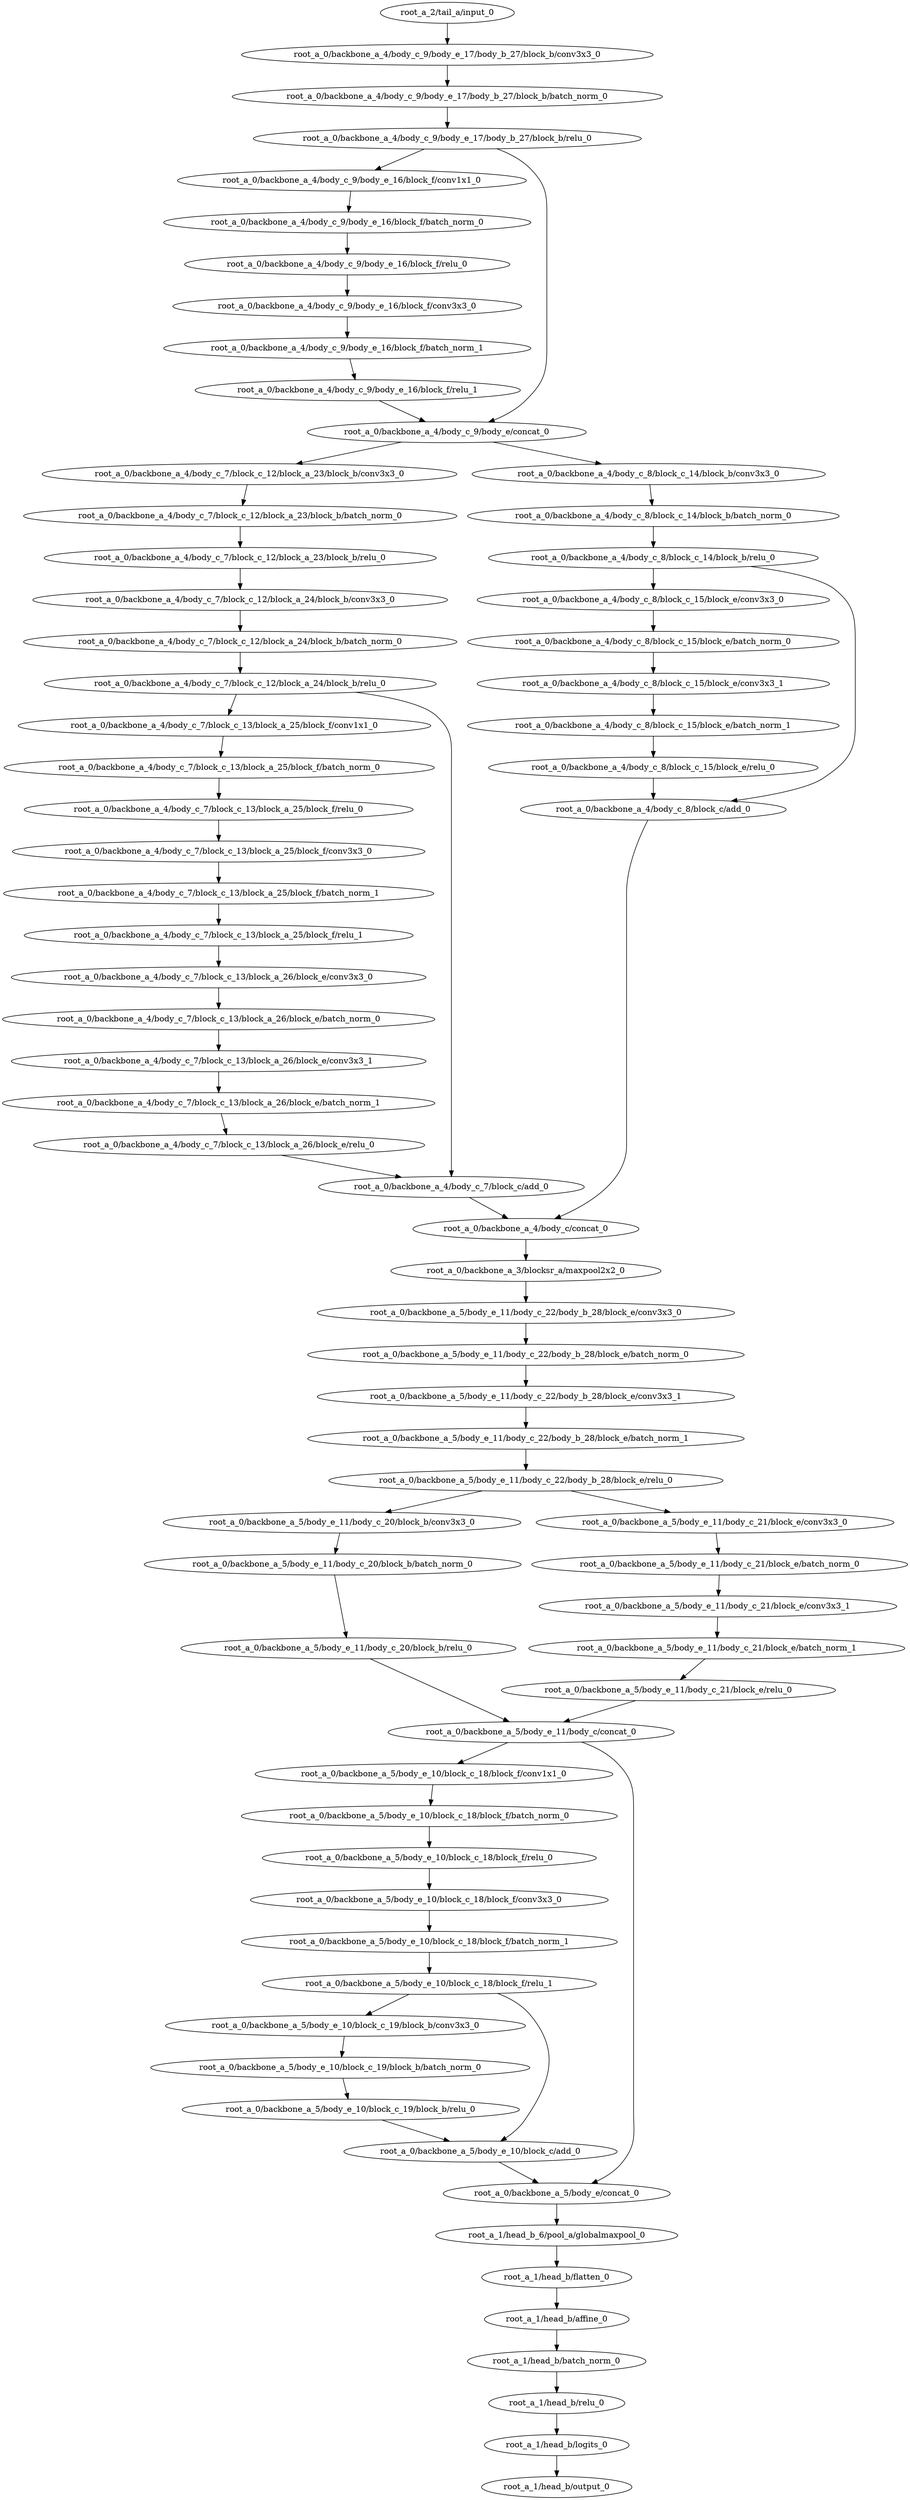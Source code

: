 digraph root_a {
	"root_a_2/tail_a/input_0"
	"root_a_0/backbone_a_4/body_c_9/body_e_17/body_b_27/block_b/conv3x3_0"
	"root_a_0/backbone_a_4/body_c_9/body_e_17/body_b_27/block_b/batch_norm_0"
	"root_a_0/backbone_a_4/body_c_9/body_e_17/body_b_27/block_b/relu_0"
	"root_a_0/backbone_a_4/body_c_9/body_e_16/block_f/conv1x1_0"
	"root_a_0/backbone_a_4/body_c_9/body_e_16/block_f/batch_norm_0"
	"root_a_0/backbone_a_4/body_c_9/body_e_16/block_f/relu_0"
	"root_a_0/backbone_a_4/body_c_9/body_e_16/block_f/conv3x3_0"
	"root_a_0/backbone_a_4/body_c_9/body_e_16/block_f/batch_norm_1"
	"root_a_0/backbone_a_4/body_c_9/body_e_16/block_f/relu_1"
	"root_a_0/backbone_a_4/body_c_9/body_e/concat_0"
	"root_a_0/backbone_a_4/body_c_7/block_c_12/block_a_23/block_b/conv3x3_0"
	"root_a_0/backbone_a_4/body_c_7/block_c_12/block_a_23/block_b/batch_norm_0"
	"root_a_0/backbone_a_4/body_c_7/block_c_12/block_a_23/block_b/relu_0"
	"root_a_0/backbone_a_4/body_c_7/block_c_12/block_a_24/block_b/conv3x3_0"
	"root_a_0/backbone_a_4/body_c_7/block_c_12/block_a_24/block_b/batch_norm_0"
	"root_a_0/backbone_a_4/body_c_7/block_c_12/block_a_24/block_b/relu_0"
	"root_a_0/backbone_a_4/body_c_7/block_c_13/block_a_25/block_f/conv1x1_0"
	"root_a_0/backbone_a_4/body_c_7/block_c_13/block_a_25/block_f/batch_norm_0"
	"root_a_0/backbone_a_4/body_c_7/block_c_13/block_a_25/block_f/relu_0"
	"root_a_0/backbone_a_4/body_c_7/block_c_13/block_a_25/block_f/conv3x3_0"
	"root_a_0/backbone_a_4/body_c_7/block_c_13/block_a_25/block_f/batch_norm_1"
	"root_a_0/backbone_a_4/body_c_7/block_c_13/block_a_25/block_f/relu_1"
	"root_a_0/backbone_a_4/body_c_7/block_c_13/block_a_26/block_e/conv3x3_0"
	"root_a_0/backbone_a_4/body_c_7/block_c_13/block_a_26/block_e/batch_norm_0"
	"root_a_0/backbone_a_4/body_c_7/block_c_13/block_a_26/block_e/conv3x3_1"
	"root_a_0/backbone_a_4/body_c_7/block_c_13/block_a_26/block_e/batch_norm_1"
	"root_a_0/backbone_a_4/body_c_7/block_c_13/block_a_26/block_e/relu_0"
	"root_a_0/backbone_a_4/body_c_7/block_c/add_0"
	"root_a_0/backbone_a_4/body_c_8/block_c_14/block_b/conv3x3_0"
	"root_a_0/backbone_a_4/body_c_8/block_c_14/block_b/batch_norm_0"
	"root_a_0/backbone_a_4/body_c_8/block_c_14/block_b/relu_0"
	"root_a_0/backbone_a_4/body_c_8/block_c_15/block_e/conv3x3_0"
	"root_a_0/backbone_a_4/body_c_8/block_c_15/block_e/batch_norm_0"
	"root_a_0/backbone_a_4/body_c_8/block_c_15/block_e/conv3x3_1"
	"root_a_0/backbone_a_4/body_c_8/block_c_15/block_e/batch_norm_1"
	"root_a_0/backbone_a_4/body_c_8/block_c_15/block_e/relu_0"
	"root_a_0/backbone_a_4/body_c_8/block_c/add_0"
	"root_a_0/backbone_a_4/body_c/concat_0"
	"root_a_0/backbone_a_3/blocksr_a/maxpool2x2_0"
	"root_a_0/backbone_a_5/body_e_11/body_c_22/body_b_28/block_e/conv3x3_0"
	"root_a_0/backbone_a_5/body_e_11/body_c_22/body_b_28/block_e/batch_norm_0"
	"root_a_0/backbone_a_5/body_e_11/body_c_22/body_b_28/block_e/conv3x3_1"
	"root_a_0/backbone_a_5/body_e_11/body_c_22/body_b_28/block_e/batch_norm_1"
	"root_a_0/backbone_a_5/body_e_11/body_c_22/body_b_28/block_e/relu_0"
	"root_a_0/backbone_a_5/body_e_11/body_c_20/block_b/conv3x3_0"
	"root_a_0/backbone_a_5/body_e_11/body_c_20/block_b/batch_norm_0"
	"root_a_0/backbone_a_5/body_e_11/body_c_20/block_b/relu_0"
	"root_a_0/backbone_a_5/body_e_11/body_c_21/block_e/conv3x3_0"
	"root_a_0/backbone_a_5/body_e_11/body_c_21/block_e/batch_norm_0"
	"root_a_0/backbone_a_5/body_e_11/body_c_21/block_e/conv3x3_1"
	"root_a_0/backbone_a_5/body_e_11/body_c_21/block_e/batch_norm_1"
	"root_a_0/backbone_a_5/body_e_11/body_c_21/block_e/relu_0"
	"root_a_0/backbone_a_5/body_e_11/body_c/concat_0"
	"root_a_0/backbone_a_5/body_e_10/block_c_18/block_f/conv1x1_0"
	"root_a_0/backbone_a_5/body_e_10/block_c_18/block_f/batch_norm_0"
	"root_a_0/backbone_a_5/body_e_10/block_c_18/block_f/relu_0"
	"root_a_0/backbone_a_5/body_e_10/block_c_18/block_f/conv3x3_0"
	"root_a_0/backbone_a_5/body_e_10/block_c_18/block_f/batch_norm_1"
	"root_a_0/backbone_a_5/body_e_10/block_c_18/block_f/relu_1"
	"root_a_0/backbone_a_5/body_e_10/block_c_19/block_b/conv3x3_0"
	"root_a_0/backbone_a_5/body_e_10/block_c_19/block_b/batch_norm_0"
	"root_a_0/backbone_a_5/body_e_10/block_c_19/block_b/relu_0"
	"root_a_0/backbone_a_5/body_e_10/block_c/add_0"
	"root_a_0/backbone_a_5/body_e/concat_0"
	"root_a_1/head_b_6/pool_a/globalmaxpool_0"
	"root_a_1/head_b/flatten_0"
	"root_a_1/head_b/affine_0"
	"root_a_1/head_b/batch_norm_0"
	"root_a_1/head_b/relu_0"
	"root_a_1/head_b/logits_0"
	"root_a_1/head_b/output_0"

	"root_a_2/tail_a/input_0" -> "root_a_0/backbone_a_4/body_c_9/body_e_17/body_b_27/block_b/conv3x3_0"
	"root_a_0/backbone_a_4/body_c_9/body_e_17/body_b_27/block_b/conv3x3_0" -> "root_a_0/backbone_a_4/body_c_9/body_e_17/body_b_27/block_b/batch_norm_0"
	"root_a_0/backbone_a_4/body_c_9/body_e_17/body_b_27/block_b/batch_norm_0" -> "root_a_0/backbone_a_4/body_c_9/body_e_17/body_b_27/block_b/relu_0"
	"root_a_0/backbone_a_4/body_c_9/body_e_17/body_b_27/block_b/relu_0" -> "root_a_0/backbone_a_4/body_c_9/body_e_16/block_f/conv1x1_0"
	"root_a_0/backbone_a_4/body_c_9/body_e_16/block_f/conv1x1_0" -> "root_a_0/backbone_a_4/body_c_9/body_e_16/block_f/batch_norm_0"
	"root_a_0/backbone_a_4/body_c_9/body_e_16/block_f/batch_norm_0" -> "root_a_0/backbone_a_4/body_c_9/body_e_16/block_f/relu_0"
	"root_a_0/backbone_a_4/body_c_9/body_e_16/block_f/relu_0" -> "root_a_0/backbone_a_4/body_c_9/body_e_16/block_f/conv3x3_0"
	"root_a_0/backbone_a_4/body_c_9/body_e_16/block_f/conv3x3_0" -> "root_a_0/backbone_a_4/body_c_9/body_e_16/block_f/batch_norm_1"
	"root_a_0/backbone_a_4/body_c_9/body_e_16/block_f/batch_norm_1" -> "root_a_0/backbone_a_4/body_c_9/body_e_16/block_f/relu_1"
	"root_a_0/backbone_a_4/body_c_9/body_e_17/body_b_27/block_b/relu_0" -> "root_a_0/backbone_a_4/body_c_9/body_e/concat_0"
	"root_a_0/backbone_a_4/body_c_9/body_e_16/block_f/relu_1" -> "root_a_0/backbone_a_4/body_c_9/body_e/concat_0"
	"root_a_0/backbone_a_4/body_c_9/body_e/concat_0" -> "root_a_0/backbone_a_4/body_c_7/block_c_12/block_a_23/block_b/conv3x3_0"
	"root_a_0/backbone_a_4/body_c_7/block_c_12/block_a_23/block_b/conv3x3_0" -> "root_a_0/backbone_a_4/body_c_7/block_c_12/block_a_23/block_b/batch_norm_0"
	"root_a_0/backbone_a_4/body_c_7/block_c_12/block_a_23/block_b/batch_norm_0" -> "root_a_0/backbone_a_4/body_c_7/block_c_12/block_a_23/block_b/relu_0"
	"root_a_0/backbone_a_4/body_c_7/block_c_12/block_a_23/block_b/relu_0" -> "root_a_0/backbone_a_4/body_c_7/block_c_12/block_a_24/block_b/conv3x3_0"
	"root_a_0/backbone_a_4/body_c_7/block_c_12/block_a_24/block_b/conv3x3_0" -> "root_a_0/backbone_a_4/body_c_7/block_c_12/block_a_24/block_b/batch_norm_0"
	"root_a_0/backbone_a_4/body_c_7/block_c_12/block_a_24/block_b/batch_norm_0" -> "root_a_0/backbone_a_4/body_c_7/block_c_12/block_a_24/block_b/relu_0"
	"root_a_0/backbone_a_4/body_c_7/block_c_12/block_a_24/block_b/relu_0" -> "root_a_0/backbone_a_4/body_c_7/block_c_13/block_a_25/block_f/conv1x1_0"
	"root_a_0/backbone_a_4/body_c_7/block_c_13/block_a_25/block_f/conv1x1_0" -> "root_a_0/backbone_a_4/body_c_7/block_c_13/block_a_25/block_f/batch_norm_0"
	"root_a_0/backbone_a_4/body_c_7/block_c_13/block_a_25/block_f/batch_norm_0" -> "root_a_0/backbone_a_4/body_c_7/block_c_13/block_a_25/block_f/relu_0"
	"root_a_0/backbone_a_4/body_c_7/block_c_13/block_a_25/block_f/relu_0" -> "root_a_0/backbone_a_4/body_c_7/block_c_13/block_a_25/block_f/conv3x3_0"
	"root_a_0/backbone_a_4/body_c_7/block_c_13/block_a_25/block_f/conv3x3_0" -> "root_a_0/backbone_a_4/body_c_7/block_c_13/block_a_25/block_f/batch_norm_1"
	"root_a_0/backbone_a_4/body_c_7/block_c_13/block_a_25/block_f/batch_norm_1" -> "root_a_0/backbone_a_4/body_c_7/block_c_13/block_a_25/block_f/relu_1"
	"root_a_0/backbone_a_4/body_c_7/block_c_13/block_a_25/block_f/relu_1" -> "root_a_0/backbone_a_4/body_c_7/block_c_13/block_a_26/block_e/conv3x3_0"
	"root_a_0/backbone_a_4/body_c_7/block_c_13/block_a_26/block_e/conv3x3_0" -> "root_a_0/backbone_a_4/body_c_7/block_c_13/block_a_26/block_e/batch_norm_0"
	"root_a_0/backbone_a_4/body_c_7/block_c_13/block_a_26/block_e/batch_norm_0" -> "root_a_0/backbone_a_4/body_c_7/block_c_13/block_a_26/block_e/conv3x3_1"
	"root_a_0/backbone_a_4/body_c_7/block_c_13/block_a_26/block_e/conv3x3_1" -> "root_a_0/backbone_a_4/body_c_7/block_c_13/block_a_26/block_e/batch_norm_1"
	"root_a_0/backbone_a_4/body_c_7/block_c_13/block_a_26/block_e/batch_norm_1" -> "root_a_0/backbone_a_4/body_c_7/block_c_13/block_a_26/block_e/relu_0"
	"root_a_0/backbone_a_4/body_c_7/block_c_13/block_a_26/block_e/relu_0" -> "root_a_0/backbone_a_4/body_c_7/block_c/add_0"
	"root_a_0/backbone_a_4/body_c_7/block_c_12/block_a_24/block_b/relu_0" -> "root_a_0/backbone_a_4/body_c_7/block_c/add_0"
	"root_a_0/backbone_a_4/body_c_9/body_e/concat_0" -> "root_a_0/backbone_a_4/body_c_8/block_c_14/block_b/conv3x3_0"
	"root_a_0/backbone_a_4/body_c_8/block_c_14/block_b/conv3x3_0" -> "root_a_0/backbone_a_4/body_c_8/block_c_14/block_b/batch_norm_0"
	"root_a_0/backbone_a_4/body_c_8/block_c_14/block_b/batch_norm_0" -> "root_a_0/backbone_a_4/body_c_8/block_c_14/block_b/relu_0"
	"root_a_0/backbone_a_4/body_c_8/block_c_14/block_b/relu_0" -> "root_a_0/backbone_a_4/body_c_8/block_c_15/block_e/conv3x3_0"
	"root_a_0/backbone_a_4/body_c_8/block_c_15/block_e/conv3x3_0" -> "root_a_0/backbone_a_4/body_c_8/block_c_15/block_e/batch_norm_0"
	"root_a_0/backbone_a_4/body_c_8/block_c_15/block_e/batch_norm_0" -> "root_a_0/backbone_a_4/body_c_8/block_c_15/block_e/conv3x3_1"
	"root_a_0/backbone_a_4/body_c_8/block_c_15/block_e/conv3x3_1" -> "root_a_0/backbone_a_4/body_c_8/block_c_15/block_e/batch_norm_1"
	"root_a_0/backbone_a_4/body_c_8/block_c_15/block_e/batch_norm_1" -> "root_a_0/backbone_a_4/body_c_8/block_c_15/block_e/relu_0"
	"root_a_0/backbone_a_4/body_c_8/block_c_15/block_e/relu_0" -> "root_a_0/backbone_a_4/body_c_8/block_c/add_0"
	"root_a_0/backbone_a_4/body_c_8/block_c_14/block_b/relu_0" -> "root_a_0/backbone_a_4/body_c_8/block_c/add_0"
	"root_a_0/backbone_a_4/body_c_7/block_c/add_0" -> "root_a_0/backbone_a_4/body_c/concat_0"
	"root_a_0/backbone_a_4/body_c_8/block_c/add_0" -> "root_a_0/backbone_a_4/body_c/concat_0"
	"root_a_0/backbone_a_4/body_c/concat_0" -> "root_a_0/backbone_a_3/blocksr_a/maxpool2x2_0"
	"root_a_0/backbone_a_3/blocksr_a/maxpool2x2_0" -> "root_a_0/backbone_a_5/body_e_11/body_c_22/body_b_28/block_e/conv3x3_0"
	"root_a_0/backbone_a_5/body_e_11/body_c_22/body_b_28/block_e/conv3x3_0" -> "root_a_0/backbone_a_5/body_e_11/body_c_22/body_b_28/block_e/batch_norm_0"
	"root_a_0/backbone_a_5/body_e_11/body_c_22/body_b_28/block_e/batch_norm_0" -> "root_a_0/backbone_a_5/body_e_11/body_c_22/body_b_28/block_e/conv3x3_1"
	"root_a_0/backbone_a_5/body_e_11/body_c_22/body_b_28/block_e/conv3x3_1" -> "root_a_0/backbone_a_5/body_e_11/body_c_22/body_b_28/block_e/batch_norm_1"
	"root_a_0/backbone_a_5/body_e_11/body_c_22/body_b_28/block_e/batch_norm_1" -> "root_a_0/backbone_a_5/body_e_11/body_c_22/body_b_28/block_e/relu_0"
	"root_a_0/backbone_a_5/body_e_11/body_c_22/body_b_28/block_e/relu_0" -> "root_a_0/backbone_a_5/body_e_11/body_c_20/block_b/conv3x3_0"
	"root_a_0/backbone_a_5/body_e_11/body_c_20/block_b/conv3x3_0" -> "root_a_0/backbone_a_5/body_e_11/body_c_20/block_b/batch_norm_0"
	"root_a_0/backbone_a_5/body_e_11/body_c_20/block_b/batch_norm_0" -> "root_a_0/backbone_a_5/body_e_11/body_c_20/block_b/relu_0"
	"root_a_0/backbone_a_5/body_e_11/body_c_22/body_b_28/block_e/relu_0" -> "root_a_0/backbone_a_5/body_e_11/body_c_21/block_e/conv3x3_0"
	"root_a_0/backbone_a_5/body_e_11/body_c_21/block_e/conv3x3_0" -> "root_a_0/backbone_a_5/body_e_11/body_c_21/block_e/batch_norm_0"
	"root_a_0/backbone_a_5/body_e_11/body_c_21/block_e/batch_norm_0" -> "root_a_0/backbone_a_5/body_e_11/body_c_21/block_e/conv3x3_1"
	"root_a_0/backbone_a_5/body_e_11/body_c_21/block_e/conv3x3_1" -> "root_a_0/backbone_a_5/body_e_11/body_c_21/block_e/batch_norm_1"
	"root_a_0/backbone_a_5/body_e_11/body_c_21/block_e/batch_norm_1" -> "root_a_0/backbone_a_5/body_e_11/body_c_21/block_e/relu_0"
	"root_a_0/backbone_a_5/body_e_11/body_c_20/block_b/relu_0" -> "root_a_0/backbone_a_5/body_e_11/body_c/concat_0"
	"root_a_0/backbone_a_5/body_e_11/body_c_21/block_e/relu_0" -> "root_a_0/backbone_a_5/body_e_11/body_c/concat_0"
	"root_a_0/backbone_a_5/body_e_11/body_c/concat_0" -> "root_a_0/backbone_a_5/body_e_10/block_c_18/block_f/conv1x1_0"
	"root_a_0/backbone_a_5/body_e_10/block_c_18/block_f/conv1x1_0" -> "root_a_0/backbone_a_5/body_e_10/block_c_18/block_f/batch_norm_0"
	"root_a_0/backbone_a_5/body_e_10/block_c_18/block_f/batch_norm_0" -> "root_a_0/backbone_a_5/body_e_10/block_c_18/block_f/relu_0"
	"root_a_0/backbone_a_5/body_e_10/block_c_18/block_f/relu_0" -> "root_a_0/backbone_a_5/body_e_10/block_c_18/block_f/conv3x3_0"
	"root_a_0/backbone_a_5/body_e_10/block_c_18/block_f/conv3x3_0" -> "root_a_0/backbone_a_5/body_e_10/block_c_18/block_f/batch_norm_1"
	"root_a_0/backbone_a_5/body_e_10/block_c_18/block_f/batch_norm_1" -> "root_a_0/backbone_a_5/body_e_10/block_c_18/block_f/relu_1"
	"root_a_0/backbone_a_5/body_e_10/block_c_18/block_f/relu_1" -> "root_a_0/backbone_a_5/body_e_10/block_c_19/block_b/conv3x3_0"
	"root_a_0/backbone_a_5/body_e_10/block_c_19/block_b/conv3x3_0" -> "root_a_0/backbone_a_5/body_e_10/block_c_19/block_b/batch_norm_0"
	"root_a_0/backbone_a_5/body_e_10/block_c_19/block_b/batch_norm_0" -> "root_a_0/backbone_a_5/body_e_10/block_c_19/block_b/relu_0"
	"root_a_0/backbone_a_5/body_e_10/block_c_18/block_f/relu_1" -> "root_a_0/backbone_a_5/body_e_10/block_c/add_0"
	"root_a_0/backbone_a_5/body_e_10/block_c_19/block_b/relu_0" -> "root_a_0/backbone_a_5/body_e_10/block_c/add_0"
	"root_a_0/backbone_a_5/body_e_11/body_c/concat_0" -> "root_a_0/backbone_a_5/body_e/concat_0"
	"root_a_0/backbone_a_5/body_e_10/block_c/add_0" -> "root_a_0/backbone_a_5/body_e/concat_0"
	"root_a_0/backbone_a_5/body_e/concat_0" -> "root_a_1/head_b_6/pool_a/globalmaxpool_0"
	"root_a_1/head_b_6/pool_a/globalmaxpool_0" -> "root_a_1/head_b/flatten_0"
	"root_a_1/head_b/flatten_0" -> "root_a_1/head_b/affine_0"
	"root_a_1/head_b/affine_0" -> "root_a_1/head_b/batch_norm_0"
	"root_a_1/head_b/batch_norm_0" -> "root_a_1/head_b/relu_0"
	"root_a_1/head_b/relu_0" -> "root_a_1/head_b/logits_0"
	"root_a_1/head_b/logits_0" -> "root_a_1/head_b/output_0"

}